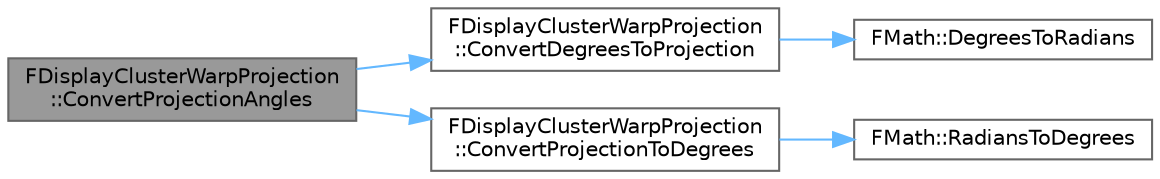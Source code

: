 digraph "FDisplayClusterWarpProjection::ConvertProjectionAngles"
{
 // INTERACTIVE_SVG=YES
 // LATEX_PDF_SIZE
  bgcolor="transparent";
  edge [fontname=Helvetica,fontsize=10,labelfontname=Helvetica,labelfontsize=10];
  node [fontname=Helvetica,fontsize=10,shape=box,height=0.2,width=0.4];
  rankdir="LR";
  Node1 [id="Node000001",label="FDisplayClusterWarpProjection\l::ConvertProjectionAngles",height=0.2,width=0.4,color="gray40", fillcolor="grey60", style="filled", fontcolor="black",tooltip=" "];
  Node1 -> Node2 [id="edge1_Node000001_Node000002",color="steelblue1",style="solid",tooltip=" "];
  Node2 [id="Node000002",label="FDisplayClusterWarpProjection\l::ConvertDegreesToProjection",height=0.2,width=0.4,color="grey40", fillcolor="white", style="filled",URL="$dd/da5/structFDisplayClusterWarpProjection.html#ad697eb1da457f0bd98d106c5fa7e4a57",tooltip=" "];
  Node2 -> Node3 [id="edge2_Node000002_Node000003",color="steelblue1",style="solid",tooltip=" "];
  Node3 [id="Node000003",label="FMath::DegreesToRadians",height=0.2,width=0.4,color="grey40", fillcolor="white", style="filled",URL="$dc/d20/structFMath.html#acce7db928203ab3a26666422bce0ff60",tooltip="Converts degrees to radians."];
  Node1 -> Node4 [id="edge3_Node000001_Node000004",color="steelblue1",style="solid",tooltip=" "];
  Node4 [id="Node000004",label="FDisplayClusterWarpProjection\l::ConvertProjectionToDegrees",height=0.2,width=0.4,color="grey40", fillcolor="white", style="filled",URL="$dd/da5/structFDisplayClusterWarpProjection.html#a375ac32f70dbc8236109e554e10803ef",tooltip=" "];
  Node4 -> Node5 [id="edge4_Node000004_Node000005",color="steelblue1",style="solid",tooltip=" "];
  Node5 [id="Node000005",label="FMath::RadiansToDegrees",height=0.2,width=0.4,color="grey40", fillcolor="white", style="filled",URL="$dc/d20/structFMath.html#abc03fa2c221da4c1cd9646a62e01b1f2",tooltip="Converts radians to degrees."];
}

